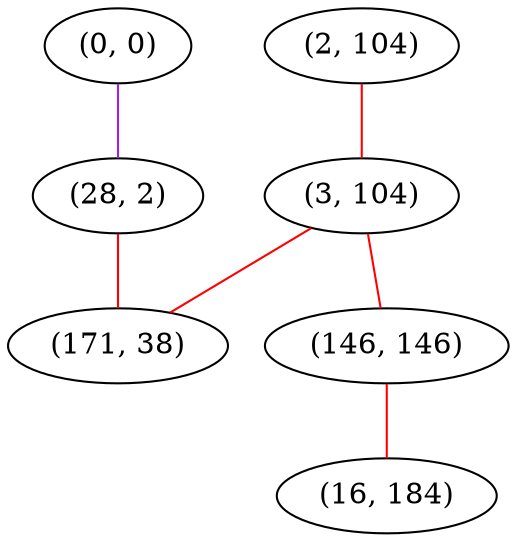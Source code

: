 graph "" {
"(0, 0)";
"(2, 104)";
"(3, 104)";
"(28, 2)";
"(146, 146)";
"(16, 184)";
"(171, 38)";
"(0, 0)" -- "(28, 2)"  [color=purple, key=0, weight=4];
"(2, 104)" -- "(3, 104)"  [color=red, key=0, weight=1];
"(3, 104)" -- "(171, 38)"  [color=red, key=0, weight=1];
"(3, 104)" -- "(146, 146)"  [color=red, key=0, weight=1];
"(28, 2)" -- "(171, 38)"  [color=red, key=0, weight=1];
"(146, 146)" -- "(16, 184)"  [color=red, key=0, weight=1];
}
